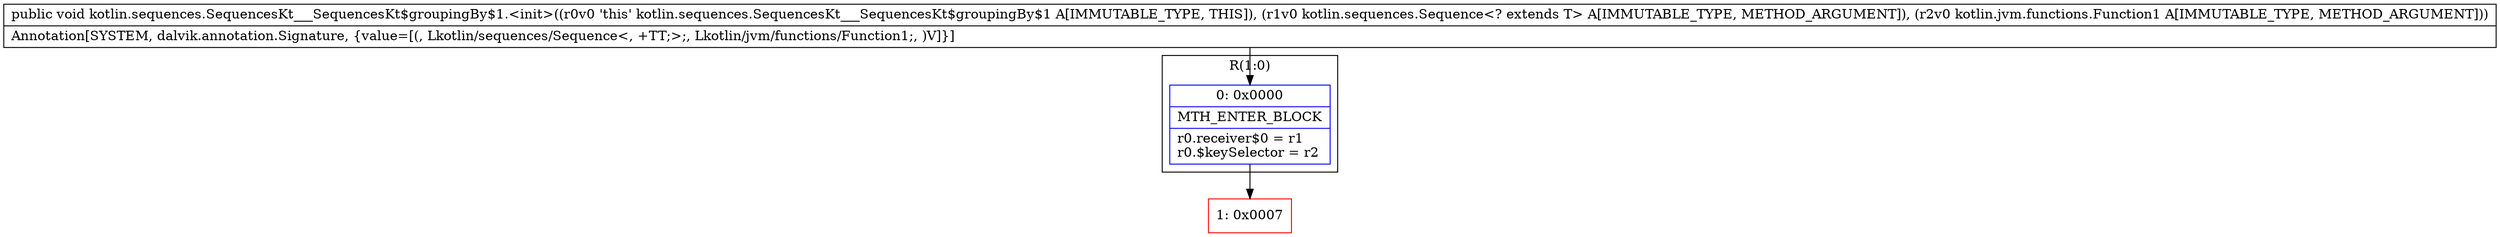 digraph "CFG forkotlin.sequences.SequencesKt___SequencesKt$groupingBy$1.\<init\>(Lkotlin\/sequences\/Sequence;Lkotlin\/jvm\/functions\/Function1;)V" {
subgraph cluster_Region_187004532 {
label = "R(1:0)";
node [shape=record,color=blue];
Node_0 [shape=record,label="{0\:\ 0x0000|MTH_ENTER_BLOCK\l|r0.receiver$0 = r1\lr0.$keySelector = r2\l}"];
}
Node_1 [shape=record,color=red,label="{1\:\ 0x0007}"];
MethodNode[shape=record,label="{public void kotlin.sequences.SequencesKt___SequencesKt$groupingBy$1.\<init\>((r0v0 'this' kotlin.sequences.SequencesKt___SequencesKt$groupingBy$1 A[IMMUTABLE_TYPE, THIS]), (r1v0 kotlin.sequences.Sequence\<? extends T\> A[IMMUTABLE_TYPE, METHOD_ARGUMENT]), (r2v0 kotlin.jvm.functions.Function1 A[IMMUTABLE_TYPE, METHOD_ARGUMENT]))  | Annotation[SYSTEM, dalvik.annotation.Signature, \{value=[(, Lkotlin\/sequences\/Sequence\<, +TT;\>;, Lkotlin\/jvm\/functions\/Function1;, )V]\}]\l}"];
MethodNode -> Node_0;
Node_0 -> Node_1;
}

